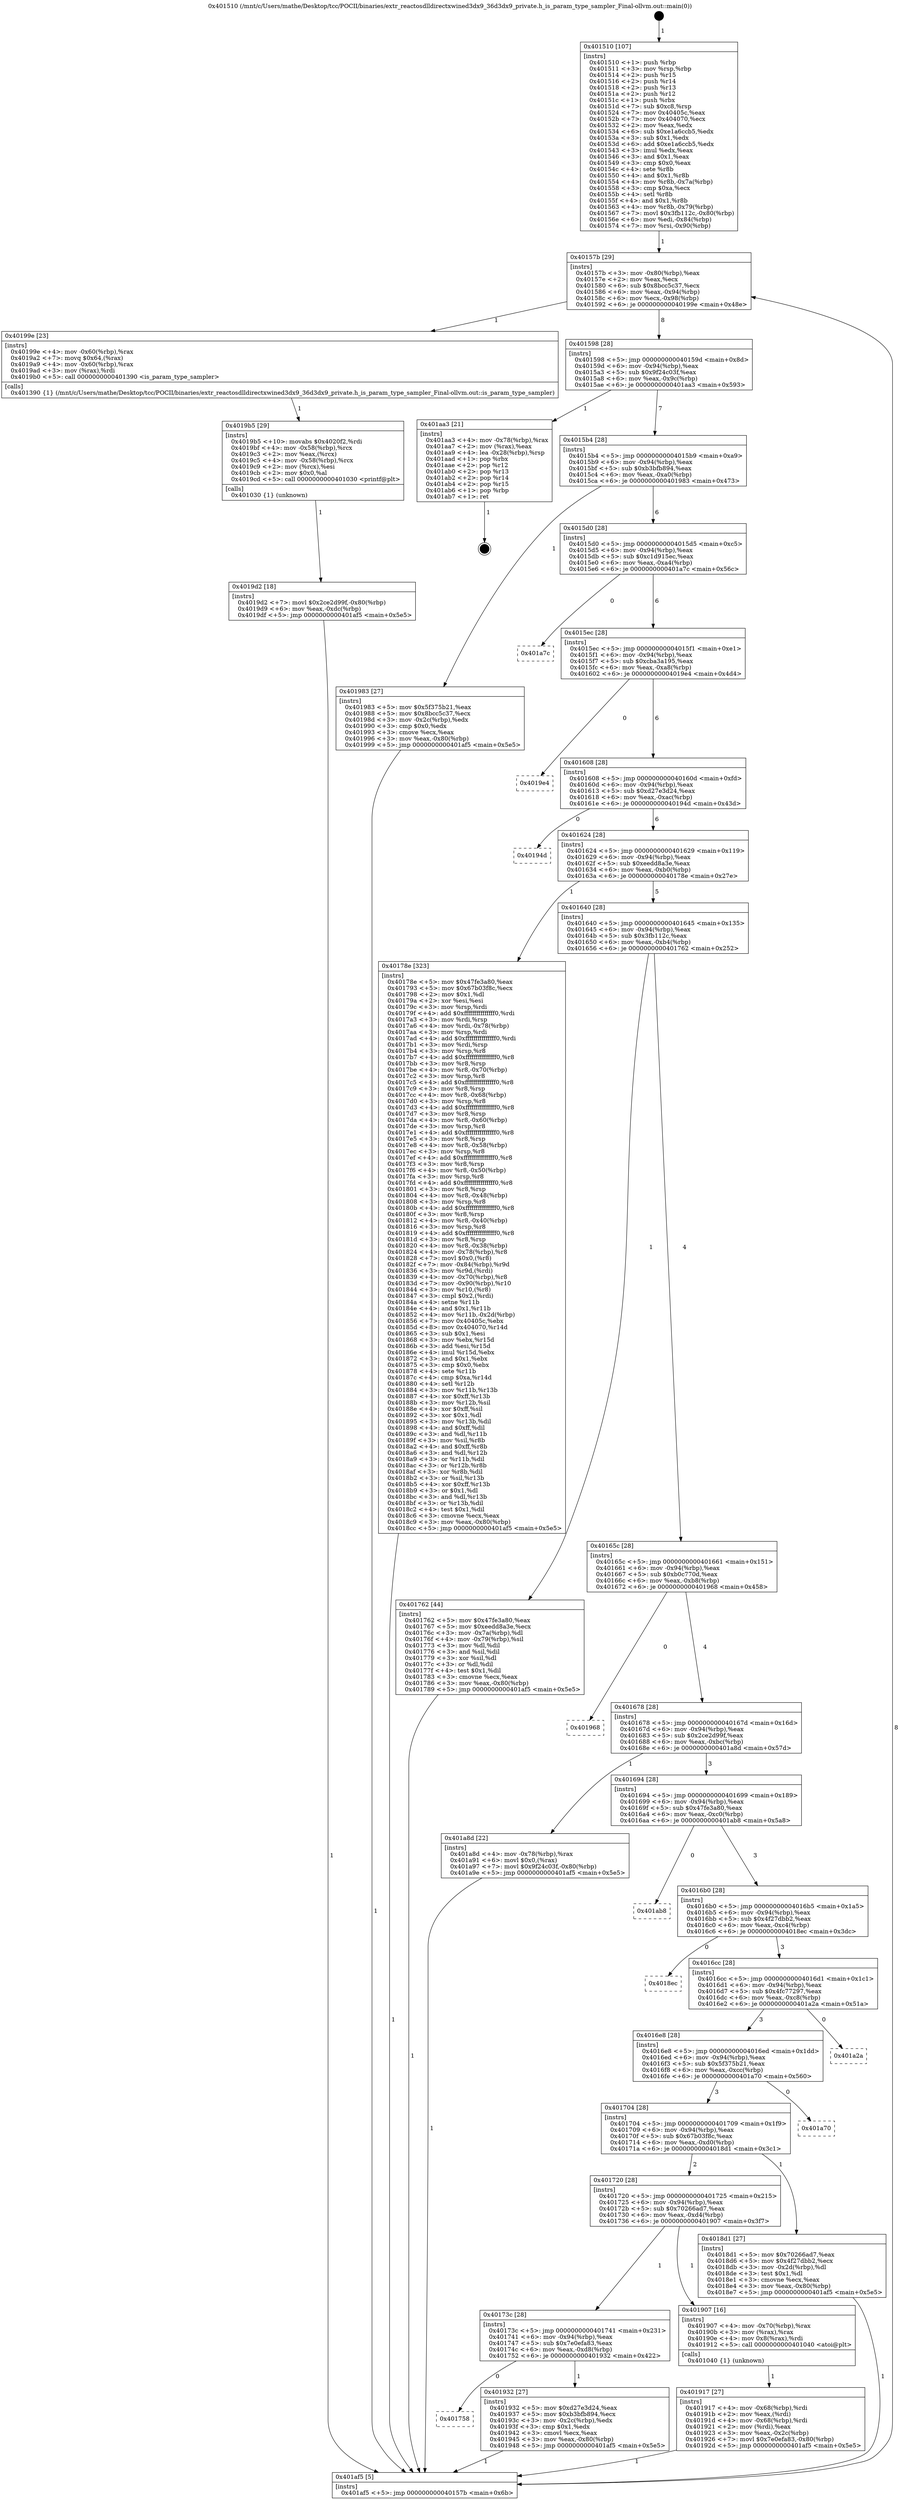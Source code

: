 digraph "0x401510" {
  label = "0x401510 (/mnt/c/Users/mathe/Desktop/tcc/POCII/binaries/extr_reactosdlldirectxwined3dx9_36d3dx9_private.h_is_param_type_sampler_Final-ollvm.out::main(0))"
  labelloc = "t"
  node[shape=record]

  Entry [label="",width=0.3,height=0.3,shape=circle,fillcolor=black,style=filled]
  "0x40157b" [label="{
     0x40157b [29]\l
     | [instrs]\l
     &nbsp;&nbsp;0x40157b \<+3\>: mov -0x80(%rbp),%eax\l
     &nbsp;&nbsp;0x40157e \<+2\>: mov %eax,%ecx\l
     &nbsp;&nbsp;0x401580 \<+6\>: sub $0x8bcc5c37,%ecx\l
     &nbsp;&nbsp;0x401586 \<+6\>: mov %eax,-0x94(%rbp)\l
     &nbsp;&nbsp;0x40158c \<+6\>: mov %ecx,-0x98(%rbp)\l
     &nbsp;&nbsp;0x401592 \<+6\>: je 000000000040199e \<main+0x48e\>\l
  }"]
  "0x40199e" [label="{
     0x40199e [23]\l
     | [instrs]\l
     &nbsp;&nbsp;0x40199e \<+4\>: mov -0x60(%rbp),%rax\l
     &nbsp;&nbsp;0x4019a2 \<+7\>: movq $0x64,(%rax)\l
     &nbsp;&nbsp;0x4019a9 \<+4\>: mov -0x60(%rbp),%rax\l
     &nbsp;&nbsp;0x4019ad \<+3\>: mov (%rax),%rdi\l
     &nbsp;&nbsp;0x4019b0 \<+5\>: call 0000000000401390 \<is_param_type_sampler\>\l
     | [calls]\l
     &nbsp;&nbsp;0x401390 \{1\} (/mnt/c/Users/mathe/Desktop/tcc/POCII/binaries/extr_reactosdlldirectxwined3dx9_36d3dx9_private.h_is_param_type_sampler_Final-ollvm.out::is_param_type_sampler)\l
  }"]
  "0x401598" [label="{
     0x401598 [28]\l
     | [instrs]\l
     &nbsp;&nbsp;0x401598 \<+5\>: jmp 000000000040159d \<main+0x8d\>\l
     &nbsp;&nbsp;0x40159d \<+6\>: mov -0x94(%rbp),%eax\l
     &nbsp;&nbsp;0x4015a3 \<+5\>: sub $0x9f24c03f,%eax\l
     &nbsp;&nbsp;0x4015a8 \<+6\>: mov %eax,-0x9c(%rbp)\l
     &nbsp;&nbsp;0x4015ae \<+6\>: je 0000000000401aa3 \<main+0x593\>\l
  }"]
  Exit [label="",width=0.3,height=0.3,shape=circle,fillcolor=black,style=filled,peripheries=2]
  "0x401aa3" [label="{
     0x401aa3 [21]\l
     | [instrs]\l
     &nbsp;&nbsp;0x401aa3 \<+4\>: mov -0x78(%rbp),%rax\l
     &nbsp;&nbsp;0x401aa7 \<+2\>: mov (%rax),%eax\l
     &nbsp;&nbsp;0x401aa9 \<+4\>: lea -0x28(%rbp),%rsp\l
     &nbsp;&nbsp;0x401aad \<+1\>: pop %rbx\l
     &nbsp;&nbsp;0x401aae \<+2\>: pop %r12\l
     &nbsp;&nbsp;0x401ab0 \<+2\>: pop %r13\l
     &nbsp;&nbsp;0x401ab2 \<+2\>: pop %r14\l
     &nbsp;&nbsp;0x401ab4 \<+2\>: pop %r15\l
     &nbsp;&nbsp;0x401ab6 \<+1\>: pop %rbp\l
     &nbsp;&nbsp;0x401ab7 \<+1\>: ret\l
  }"]
  "0x4015b4" [label="{
     0x4015b4 [28]\l
     | [instrs]\l
     &nbsp;&nbsp;0x4015b4 \<+5\>: jmp 00000000004015b9 \<main+0xa9\>\l
     &nbsp;&nbsp;0x4015b9 \<+6\>: mov -0x94(%rbp),%eax\l
     &nbsp;&nbsp;0x4015bf \<+5\>: sub $0xb3bfb894,%eax\l
     &nbsp;&nbsp;0x4015c4 \<+6\>: mov %eax,-0xa0(%rbp)\l
     &nbsp;&nbsp;0x4015ca \<+6\>: je 0000000000401983 \<main+0x473\>\l
  }"]
  "0x4019d2" [label="{
     0x4019d2 [18]\l
     | [instrs]\l
     &nbsp;&nbsp;0x4019d2 \<+7\>: movl $0x2ce2d99f,-0x80(%rbp)\l
     &nbsp;&nbsp;0x4019d9 \<+6\>: mov %eax,-0xdc(%rbp)\l
     &nbsp;&nbsp;0x4019df \<+5\>: jmp 0000000000401af5 \<main+0x5e5\>\l
  }"]
  "0x401983" [label="{
     0x401983 [27]\l
     | [instrs]\l
     &nbsp;&nbsp;0x401983 \<+5\>: mov $0x5f375b21,%eax\l
     &nbsp;&nbsp;0x401988 \<+5\>: mov $0x8bcc5c37,%ecx\l
     &nbsp;&nbsp;0x40198d \<+3\>: mov -0x2c(%rbp),%edx\l
     &nbsp;&nbsp;0x401990 \<+3\>: cmp $0x0,%edx\l
     &nbsp;&nbsp;0x401993 \<+3\>: cmove %ecx,%eax\l
     &nbsp;&nbsp;0x401996 \<+3\>: mov %eax,-0x80(%rbp)\l
     &nbsp;&nbsp;0x401999 \<+5\>: jmp 0000000000401af5 \<main+0x5e5\>\l
  }"]
  "0x4015d0" [label="{
     0x4015d0 [28]\l
     | [instrs]\l
     &nbsp;&nbsp;0x4015d0 \<+5\>: jmp 00000000004015d5 \<main+0xc5\>\l
     &nbsp;&nbsp;0x4015d5 \<+6\>: mov -0x94(%rbp),%eax\l
     &nbsp;&nbsp;0x4015db \<+5\>: sub $0xc1d915ec,%eax\l
     &nbsp;&nbsp;0x4015e0 \<+6\>: mov %eax,-0xa4(%rbp)\l
     &nbsp;&nbsp;0x4015e6 \<+6\>: je 0000000000401a7c \<main+0x56c\>\l
  }"]
  "0x4019b5" [label="{
     0x4019b5 [29]\l
     | [instrs]\l
     &nbsp;&nbsp;0x4019b5 \<+10\>: movabs $0x4020f2,%rdi\l
     &nbsp;&nbsp;0x4019bf \<+4\>: mov -0x58(%rbp),%rcx\l
     &nbsp;&nbsp;0x4019c3 \<+2\>: mov %eax,(%rcx)\l
     &nbsp;&nbsp;0x4019c5 \<+4\>: mov -0x58(%rbp),%rcx\l
     &nbsp;&nbsp;0x4019c9 \<+2\>: mov (%rcx),%esi\l
     &nbsp;&nbsp;0x4019cb \<+2\>: mov $0x0,%al\l
     &nbsp;&nbsp;0x4019cd \<+5\>: call 0000000000401030 \<printf@plt\>\l
     | [calls]\l
     &nbsp;&nbsp;0x401030 \{1\} (unknown)\l
  }"]
  "0x401a7c" [label="{
     0x401a7c\l
  }", style=dashed]
  "0x4015ec" [label="{
     0x4015ec [28]\l
     | [instrs]\l
     &nbsp;&nbsp;0x4015ec \<+5\>: jmp 00000000004015f1 \<main+0xe1\>\l
     &nbsp;&nbsp;0x4015f1 \<+6\>: mov -0x94(%rbp),%eax\l
     &nbsp;&nbsp;0x4015f7 \<+5\>: sub $0xcba3a195,%eax\l
     &nbsp;&nbsp;0x4015fc \<+6\>: mov %eax,-0xa8(%rbp)\l
     &nbsp;&nbsp;0x401602 \<+6\>: je 00000000004019e4 \<main+0x4d4\>\l
  }"]
  "0x401758" [label="{
     0x401758\l
  }", style=dashed]
  "0x4019e4" [label="{
     0x4019e4\l
  }", style=dashed]
  "0x401608" [label="{
     0x401608 [28]\l
     | [instrs]\l
     &nbsp;&nbsp;0x401608 \<+5\>: jmp 000000000040160d \<main+0xfd\>\l
     &nbsp;&nbsp;0x40160d \<+6\>: mov -0x94(%rbp),%eax\l
     &nbsp;&nbsp;0x401613 \<+5\>: sub $0xd27e3d24,%eax\l
     &nbsp;&nbsp;0x401618 \<+6\>: mov %eax,-0xac(%rbp)\l
     &nbsp;&nbsp;0x40161e \<+6\>: je 000000000040194d \<main+0x43d\>\l
  }"]
  "0x401932" [label="{
     0x401932 [27]\l
     | [instrs]\l
     &nbsp;&nbsp;0x401932 \<+5\>: mov $0xd27e3d24,%eax\l
     &nbsp;&nbsp;0x401937 \<+5\>: mov $0xb3bfb894,%ecx\l
     &nbsp;&nbsp;0x40193c \<+3\>: mov -0x2c(%rbp),%edx\l
     &nbsp;&nbsp;0x40193f \<+3\>: cmp $0x1,%edx\l
     &nbsp;&nbsp;0x401942 \<+3\>: cmovl %ecx,%eax\l
     &nbsp;&nbsp;0x401945 \<+3\>: mov %eax,-0x80(%rbp)\l
     &nbsp;&nbsp;0x401948 \<+5\>: jmp 0000000000401af5 \<main+0x5e5\>\l
  }"]
  "0x40194d" [label="{
     0x40194d\l
  }", style=dashed]
  "0x401624" [label="{
     0x401624 [28]\l
     | [instrs]\l
     &nbsp;&nbsp;0x401624 \<+5\>: jmp 0000000000401629 \<main+0x119\>\l
     &nbsp;&nbsp;0x401629 \<+6\>: mov -0x94(%rbp),%eax\l
     &nbsp;&nbsp;0x40162f \<+5\>: sub $0xeedd8a3e,%eax\l
     &nbsp;&nbsp;0x401634 \<+6\>: mov %eax,-0xb0(%rbp)\l
     &nbsp;&nbsp;0x40163a \<+6\>: je 000000000040178e \<main+0x27e\>\l
  }"]
  "0x401917" [label="{
     0x401917 [27]\l
     | [instrs]\l
     &nbsp;&nbsp;0x401917 \<+4\>: mov -0x68(%rbp),%rdi\l
     &nbsp;&nbsp;0x40191b \<+2\>: mov %eax,(%rdi)\l
     &nbsp;&nbsp;0x40191d \<+4\>: mov -0x68(%rbp),%rdi\l
     &nbsp;&nbsp;0x401921 \<+2\>: mov (%rdi),%eax\l
     &nbsp;&nbsp;0x401923 \<+3\>: mov %eax,-0x2c(%rbp)\l
     &nbsp;&nbsp;0x401926 \<+7\>: movl $0x7e0efa83,-0x80(%rbp)\l
     &nbsp;&nbsp;0x40192d \<+5\>: jmp 0000000000401af5 \<main+0x5e5\>\l
  }"]
  "0x40178e" [label="{
     0x40178e [323]\l
     | [instrs]\l
     &nbsp;&nbsp;0x40178e \<+5\>: mov $0x47fe3a80,%eax\l
     &nbsp;&nbsp;0x401793 \<+5\>: mov $0x67b03f8c,%ecx\l
     &nbsp;&nbsp;0x401798 \<+2\>: mov $0x1,%dl\l
     &nbsp;&nbsp;0x40179a \<+2\>: xor %esi,%esi\l
     &nbsp;&nbsp;0x40179c \<+3\>: mov %rsp,%rdi\l
     &nbsp;&nbsp;0x40179f \<+4\>: add $0xfffffffffffffff0,%rdi\l
     &nbsp;&nbsp;0x4017a3 \<+3\>: mov %rdi,%rsp\l
     &nbsp;&nbsp;0x4017a6 \<+4\>: mov %rdi,-0x78(%rbp)\l
     &nbsp;&nbsp;0x4017aa \<+3\>: mov %rsp,%rdi\l
     &nbsp;&nbsp;0x4017ad \<+4\>: add $0xfffffffffffffff0,%rdi\l
     &nbsp;&nbsp;0x4017b1 \<+3\>: mov %rdi,%rsp\l
     &nbsp;&nbsp;0x4017b4 \<+3\>: mov %rsp,%r8\l
     &nbsp;&nbsp;0x4017b7 \<+4\>: add $0xfffffffffffffff0,%r8\l
     &nbsp;&nbsp;0x4017bb \<+3\>: mov %r8,%rsp\l
     &nbsp;&nbsp;0x4017be \<+4\>: mov %r8,-0x70(%rbp)\l
     &nbsp;&nbsp;0x4017c2 \<+3\>: mov %rsp,%r8\l
     &nbsp;&nbsp;0x4017c5 \<+4\>: add $0xfffffffffffffff0,%r8\l
     &nbsp;&nbsp;0x4017c9 \<+3\>: mov %r8,%rsp\l
     &nbsp;&nbsp;0x4017cc \<+4\>: mov %r8,-0x68(%rbp)\l
     &nbsp;&nbsp;0x4017d0 \<+3\>: mov %rsp,%r8\l
     &nbsp;&nbsp;0x4017d3 \<+4\>: add $0xfffffffffffffff0,%r8\l
     &nbsp;&nbsp;0x4017d7 \<+3\>: mov %r8,%rsp\l
     &nbsp;&nbsp;0x4017da \<+4\>: mov %r8,-0x60(%rbp)\l
     &nbsp;&nbsp;0x4017de \<+3\>: mov %rsp,%r8\l
     &nbsp;&nbsp;0x4017e1 \<+4\>: add $0xfffffffffffffff0,%r8\l
     &nbsp;&nbsp;0x4017e5 \<+3\>: mov %r8,%rsp\l
     &nbsp;&nbsp;0x4017e8 \<+4\>: mov %r8,-0x58(%rbp)\l
     &nbsp;&nbsp;0x4017ec \<+3\>: mov %rsp,%r8\l
     &nbsp;&nbsp;0x4017ef \<+4\>: add $0xfffffffffffffff0,%r8\l
     &nbsp;&nbsp;0x4017f3 \<+3\>: mov %r8,%rsp\l
     &nbsp;&nbsp;0x4017f6 \<+4\>: mov %r8,-0x50(%rbp)\l
     &nbsp;&nbsp;0x4017fa \<+3\>: mov %rsp,%r8\l
     &nbsp;&nbsp;0x4017fd \<+4\>: add $0xfffffffffffffff0,%r8\l
     &nbsp;&nbsp;0x401801 \<+3\>: mov %r8,%rsp\l
     &nbsp;&nbsp;0x401804 \<+4\>: mov %r8,-0x48(%rbp)\l
     &nbsp;&nbsp;0x401808 \<+3\>: mov %rsp,%r8\l
     &nbsp;&nbsp;0x40180b \<+4\>: add $0xfffffffffffffff0,%r8\l
     &nbsp;&nbsp;0x40180f \<+3\>: mov %r8,%rsp\l
     &nbsp;&nbsp;0x401812 \<+4\>: mov %r8,-0x40(%rbp)\l
     &nbsp;&nbsp;0x401816 \<+3\>: mov %rsp,%r8\l
     &nbsp;&nbsp;0x401819 \<+4\>: add $0xfffffffffffffff0,%r8\l
     &nbsp;&nbsp;0x40181d \<+3\>: mov %r8,%rsp\l
     &nbsp;&nbsp;0x401820 \<+4\>: mov %r8,-0x38(%rbp)\l
     &nbsp;&nbsp;0x401824 \<+4\>: mov -0x78(%rbp),%r8\l
     &nbsp;&nbsp;0x401828 \<+7\>: movl $0x0,(%r8)\l
     &nbsp;&nbsp;0x40182f \<+7\>: mov -0x84(%rbp),%r9d\l
     &nbsp;&nbsp;0x401836 \<+3\>: mov %r9d,(%rdi)\l
     &nbsp;&nbsp;0x401839 \<+4\>: mov -0x70(%rbp),%r8\l
     &nbsp;&nbsp;0x40183d \<+7\>: mov -0x90(%rbp),%r10\l
     &nbsp;&nbsp;0x401844 \<+3\>: mov %r10,(%r8)\l
     &nbsp;&nbsp;0x401847 \<+3\>: cmpl $0x2,(%rdi)\l
     &nbsp;&nbsp;0x40184a \<+4\>: setne %r11b\l
     &nbsp;&nbsp;0x40184e \<+4\>: and $0x1,%r11b\l
     &nbsp;&nbsp;0x401852 \<+4\>: mov %r11b,-0x2d(%rbp)\l
     &nbsp;&nbsp;0x401856 \<+7\>: mov 0x40405c,%ebx\l
     &nbsp;&nbsp;0x40185d \<+8\>: mov 0x404070,%r14d\l
     &nbsp;&nbsp;0x401865 \<+3\>: sub $0x1,%esi\l
     &nbsp;&nbsp;0x401868 \<+3\>: mov %ebx,%r15d\l
     &nbsp;&nbsp;0x40186b \<+3\>: add %esi,%r15d\l
     &nbsp;&nbsp;0x40186e \<+4\>: imul %r15d,%ebx\l
     &nbsp;&nbsp;0x401872 \<+3\>: and $0x1,%ebx\l
     &nbsp;&nbsp;0x401875 \<+3\>: cmp $0x0,%ebx\l
     &nbsp;&nbsp;0x401878 \<+4\>: sete %r11b\l
     &nbsp;&nbsp;0x40187c \<+4\>: cmp $0xa,%r14d\l
     &nbsp;&nbsp;0x401880 \<+4\>: setl %r12b\l
     &nbsp;&nbsp;0x401884 \<+3\>: mov %r11b,%r13b\l
     &nbsp;&nbsp;0x401887 \<+4\>: xor $0xff,%r13b\l
     &nbsp;&nbsp;0x40188b \<+3\>: mov %r12b,%sil\l
     &nbsp;&nbsp;0x40188e \<+4\>: xor $0xff,%sil\l
     &nbsp;&nbsp;0x401892 \<+3\>: xor $0x1,%dl\l
     &nbsp;&nbsp;0x401895 \<+3\>: mov %r13b,%dil\l
     &nbsp;&nbsp;0x401898 \<+4\>: and $0xff,%dil\l
     &nbsp;&nbsp;0x40189c \<+3\>: and %dl,%r11b\l
     &nbsp;&nbsp;0x40189f \<+3\>: mov %sil,%r8b\l
     &nbsp;&nbsp;0x4018a2 \<+4\>: and $0xff,%r8b\l
     &nbsp;&nbsp;0x4018a6 \<+3\>: and %dl,%r12b\l
     &nbsp;&nbsp;0x4018a9 \<+3\>: or %r11b,%dil\l
     &nbsp;&nbsp;0x4018ac \<+3\>: or %r12b,%r8b\l
     &nbsp;&nbsp;0x4018af \<+3\>: xor %r8b,%dil\l
     &nbsp;&nbsp;0x4018b2 \<+3\>: or %sil,%r13b\l
     &nbsp;&nbsp;0x4018b5 \<+4\>: xor $0xff,%r13b\l
     &nbsp;&nbsp;0x4018b9 \<+3\>: or $0x1,%dl\l
     &nbsp;&nbsp;0x4018bc \<+3\>: and %dl,%r13b\l
     &nbsp;&nbsp;0x4018bf \<+3\>: or %r13b,%dil\l
     &nbsp;&nbsp;0x4018c2 \<+4\>: test $0x1,%dil\l
     &nbsp;&nbsp;0x4018c6 \<+3\>: cmovne %ecx,%eax\l
     &nbsp;&nbsp;0x4018c9 \<+3\>: mov %eax,-0x80(%rbp)\l
     &nbsp;&nbsp;0x4018cc \<+5\>: jmp 0000000000401af5 \<main+0x5e5\>\l
  }"]
  "0x401640" [label="{
     0x401640 [28]\l
     | [instrs]\l
     &nbsp;&nbsp;0x401640 \<+5\>: jmp 0000000000401645 \<main+0x135\>\l
     &nbsp;&nbsp;0x401645 \<+6\>: mov -0x94(%rbp),%eax\l
     &nbsp;&nbsp;0x40164b \<+5\>: sub $0x3fb112c,%eax\l
     &nbsp;&nbsp;0x401650 \<+6\>: mov %eax,-0xb4(%rbp)\l
     &nbsp;&nbsp;0x401656 \<+6\>: je 0000000000401762 \<main+0x252\>\l
  }"]
  "0x40173c" [label="{
     0x40173c [28]\l
     | [instrs]\l
     &nbsp;&nbsp;0x40173c \<+5\>: jmp 0000000000401741 \<main+0x231\>\l
     &nbsp;&nbsp;0x401741 \<+6\>: mov -0x94(%rbp),%eax\l
     &nbsp;&nbsp;0x401747 \<+5\>: sub $0x7e0efa83,%eax\l
     &nbsp;&nbsp;0x40174c \<+6\>: mov %eax,-0xd8(%rbp)\l
     &nbsp;&nbsp;0x401752 \<+6\>: je 0000000000401932 \<main+0x422\>\l
  }"]
  "0x401762" [label="{
     0x401762 [44]\l
     | [instrs]\l
     &nbsp;&nbsp;0x401762 \<+5\>: mov $0x47fe3a80,%eax\l
     &nbsp;&nbsp;0x401767 \<+5\>: mov $0xeedd8a3e,%ecx\l
     &nbsp;&nbsp;0x40176c \<+3\>: mov -0x7a(%rbp),%dl\l
     &nbsp;&nbsp;0x40176f \<+4\>: mov -0x79(%rbp),%sil\l
     &nbsp;&nbsp;0x401773 \<+3\>: mov %dl,%dil\l
     &nbsp;&nbsp;0x401776 \<+3\>: and %sil,%dil\l
     &nbsp;&nbsp;0x401779 \<+3\>: xor %sil,%dl\l
     &nbsp;&nbsp;0x40177c \<+3\>: or %dl,%dil\l
     &nbsp;&nbsp;0x40177f \<+4\>: test $0x1,%dil\l
     &nbsp;&nbsp;0x401783 \<+3\>: cmovne %ecx,%eax\l
     &nbsp;&nbsp;0x401786 \<+3\>: mov %eax,-0x80(%rbp)\l
     &nbsp;&nbsp;0x401789 \<+5\>: jmp 0000000000401af5 \<main+0x5e5\>\l
  }"]
  "0x40165c" [label="{
     0x40165c [28]\l
     | [instrs]\l
     &nbsp;&nbsp;0x40165c \<+5\>: jmp 0000000000401661 \<main+0x151\>\l
     &nbsp;&nbsp;0x401661 \<+6\>: mov -0x94(%rbp),%eax\l
     &nbsp;&nbsp;0x401667 \<+5\>: sub $0xb0c770d,%eax\l
     &nbsp;&nbsp;0x40166c \<+6\>: mov %eax,-0xb8(%rbp)\l
     &nbsp;&nbsp;0x401672 \<+6\>: je 0000000000401968 \<main+0x458\>\l
  }"]
  "0x401af5" [label="{
     0x401af5 [5]\l
     | [instrs]\l
     &nbsp;&nbsp;0x401af5 \<+5\>: jmp 000000000040157b \<main+0x6b\>\l
  }"]
  "0x401510" [label="{
     0x401510 [107]\l
     | [instrs]\l
     &nbsp;&nbsp;0x401510 \<+1\>: push %rbp\l
     &nbsp;&nbsp;0x401511 \<+3\>: mov %rsp,%rbp\l
     &nbsp;&nbsp;0x401514 \<+2\>: push %r15\l
     &nbsp;&nbsp;0x401516 \<+2\>: push %r14\l
     &nbsp;&nbsp;0x401518 \<+2\>: push %r13\l
     &nbsp;&nbsp;0x40151a \<+2\>: push %r12\l
     &nbsp;&nbsp;0x40151c \<+1\>: push %rbx\l
     &nbsp;&nbsp;0x40151d \<+7\>: sub $0xc8,%rsp\l
     &nbsp;&nbsp;0x401524 \<+7\>: mov 0x40405c,%eax\l
     &nbsp;&nbsp;0x40152b \<+7\>: mov 0x404070,%ecx\l
     &nbsp;&nbsp;0x401532 \<+2\>: mov %eax,%edx\l
     &nbsp;&nbsp;0x401534 \<+6\>: sub $0xe1a6ccb5,%edx\l
     &nbsp;&nbsp;0x40153a \<+3\>: sub $0x1,%edx\l
     &nbsp;&nbsp;0x40153d \<+6\>: add $0xe1a6ccb5,%edx\l
     &nbsp;&nbsp;0x401543 \<+3\>: imul %edx,%eax\l
     &nbsp;&nbsp;0x401546 \<+3\>: and $0x1,%eax\l
     &nbsp;&nbsp;0x401549 \<+3\>: cmp $0x0,%eax\l
     &nbsp;&nbsp;0x40154c \<+4\>: sete %r8b\l
     &nbsp;&nbsp;0x401550 \<+4\>: and $0x1,%r8b\l
     &nbsp;&nbsp;0x401554 \<+4\>: mov %r8b,-0x7a(%rbp)\l
     &nbsp;&nbsp;0x401558 \<+3\>: cmp $0xa,%ecx\l
     &nbsp;&nbsp;0x40155b \<+4\>: setl %r8b\l
     &nbsp;&nbsp;0x40155f \<+4\>: and $0x1,%r8b\l
     &nbsp;&nbsp;0x401563 \<+4\>: mov %r8b,-0x79(%rbp)\l
     &nbsp;&nbsp;0x401567 \<+7\>: movl $0x3fb112c,-0x80(%rbp)\l
     &nbsp;&nbsp;0x40156e \<+6\>: mov %edi,-0x84(%rbp)\l
     &nbsp;&nbsp;0x401574 \<+7\>: mov %rsi,-0x90(%rbp)\l
  }"]
  "0x401907" [label="{
     0x401907 [16]\l
     | [instrs]\l
     &nbsp;&nbsp;0x401907 \<+4\>: mov -0x70(%rbp),%rax\l
     &nbsp;&nbsp;0x40190b \<+3\>: mov (%rax),%rax\l
     &nbsp;&nbsp;0x40190e \<+4\>: mov 0x8(%rax),%rdi\l
     &nbsp;&nbsp;0x401912 \<+5\>: call 0000000000401040 \<atoi@plt\>\l
     | [calls]\l
     &nbsp;&nbsp;0x401040 \{1\} (unknown)\l
  }"]
  "0x401720" [label="{
     0x401720 [28]\l
     | [instrs]\l
     &nbsp;&nbsp;0x401720 \<+5\>: jmp 0000000000401725 \<main+0x215\>\l
     &nbsp;&nbsp;0x401725 \<+6\>: mov -0x94(%rbp),%eax\l
     &nbsp;&nbsp;0x40172b \<+5\>: sub $0x70266ad7,%eax\l
     &nbsp;&nbsp;0x401730 \<+6\>: mov %eax,-0xd4(%rbp)\l
     &nbsp;&nbsp;0x401736 \<+6\>: je 0000000000401907 \<main+0x3f7\>\l
  }"]
  "0x401968" [label="{
     0x401968\l
  }", style=dashed]
  "0x401678" [label="{
     0x401678 [28]\l
     | [instrs]\l
     &nbsp;&nbsp;0x401678 \<+5\>: jmp 000000000040167d \<main+0x16d\>\l
     &nbsp;&nbsp;0x40167d \<+6\>: mov -0x94(%rbp),%eax\l
     &nbsp;&nbsp;0x401683 \<+5\>: sub $0x2ce2d99f,%eax\l
     &nbsp;&nbsp;0x401688 \<+6\>: mov %eax,-0xbc(%rbp)\l
     &nbsp;&nbsp;0x40168e \<+6\>: je 0000000000401a8d \<main+0x57d\>\l
  }"]
  "0x4018d1" [label="{
     0x4018d1 [27]\l
     | [instrs]\l
     &nbsp;&nbsp;0x4018d1 \<+5\>: mov $0x70266ad7,%eax\l
     &nbsp;&nbsp;0x4018d6 \<+5\>: mov $0x4f27dbb2,%ecx\l
     &nbsp;&nbsp;0x4018db \<+3\>: mov -0x2d(%rbp),%dl\l
     &nbsp;&nbsp;0x4018de \<+3\>: test $0x1,%dl\l
     &nbsp;&nbsp;0x4018e1 \<+3\>: cmovne %ecx,%eax\l
     &nbsp;&nbsp;0x4018e4 \<+3\>: mov %eax,-0x80(%rbp)\l
     &nbsp;&nbsp;0x4018e7 \<+5\>: jmp 0000000000401af5 \<main+0x5e5\>\l
  }"]
  "0x401a8d" [label="{
     0x401a8d [22]\l
     | [instrs]\l
     &nbsp;&nbsp;0x401a8d \<+4\>: mov -0x78(%rbp),%rax\l
     &nbsp;&nbsp;0x401a91 \<+6\>: movl $0x0,(%rax)\l
     &nbsp;&nbsp;0x401a97 \<+7\>: movl $0x9f24c03f,-0x80(%rbp)\l
     &nbsp;&nbsp;0x401a9e \<+5\>: jmp 0000000000401af5 \<main+0x5e5\>\l
  }"]
  "0x401694" [label="{
     0x401694 [28]\l
     | [instrs]\l
     &nbsp;&nbsp;0x401694 \<+5\>: jmp 0000000000401699 \<main+0x189\>\l
     &nbsp;&nbsp;0x401699 \<+6\>: mov -0x94(%rbp),%eax\l
     &nbsp;&nbsp;0x40169f \<+5\>: sub $0x47fe3a80,%eax\l
     &nbsp;&nbsp;0x4016a4 \<+6\>: mov %eax,-0xc0(%rbp)\l
     &nbsp;&nbsp;0x4016aa \<+6\>: je 0000000000401ab8 \<main+0x5a8\>\l
  }"]
  "0x401704" [label="{
     0x401704 [28]\l
     | [instrs]\l
     &nbsp;&nbsp;0x401704 \<+5\>: jmp 0000000000401709 \<main+0x1f9\>\l
     &nbsp;&nbsp;0x401709 \<+6\>: mov -0x94(%rbp),%eax\l
     &nbsp;&nbsp;0x40170f \<+5\>: sub $0x67b03f8c,%eax\l
     &nbsp;&nbsp;0x401714 \<+6\>: mov %eax,-0xd0(%rbp)\l
     &nbsp;&nbsp;0x40171a \<+6\>: je 00000000004018d1 \<main+0x3c1\>\l
  }"]
  "0x401ab8" [label="{
     0x401ab8\l
  }", style=dashed]
  "0x4016b0" [label="{
     0x4016b0 [28]\l
     | [instrs]\l
     &nbsp;&nbsp;0x4016b0 \<+5\>: jmp 00000000004016b5 \<main+0x1a5\>\l
     &nbsp;&nbsp;0x4016b5 \<+6\>: mov -0x94(%rbp),%eax\l
     &nbsp;&nbsp;0x4016bb \<+5\>: sub $0x4f27dbb2,%eax\l
     &nbsp;&nbsp;0x4016c0 \<+6\>: mov %eax,-0xc4(%rbp)\l
     &nbsp;&nbsp;0x4016c6 \<+6\>: je 00000000004018ec \<main+0x3dc\>\l
  }"]
  "0x401a70" [label="{
     0x401a70\l
  }", style=dashed]
  "0x4018ec" [label="{
     0x4018ec\l
  }", style=dashed]
  "0x4016cc" [label="{
     0x4016cc [28]\l
     | [instrs]\l
     &nbsp;&nbsp;0x4016cc \<+5\>: jmp 00000000004016d1 \<main+0x1c1\>\l
     &nbsp;&nbsp;0x4016d1 \<+6\>: mov -0x94(%rbp),%eax\l
     &nbsp;&nbsp;0x4016d7 \<+5\>: sub $0x4fc77297,%eax\l
     &nbsp;&nbsp;0x4016dc \<+6\>: mov %eax,-0xc8(%rbp)\l
     &nbsp;&nbsp;0x4016e2 \<+6\>: je 0000000000401a2a \<main+0x51a\>\l
  }"]
  "0x4016e8" [label="{
     0x4016e8 [28]\l
     | [instrs]\l
     &nbsp;&nbsp;0x4016e8 \<+5\>: jmp 00000000004016ed \<main+0x1dd\>\l
     &nbsp;&nbsp;0x4016ed \<+6\>: mov -0x94(%rbp),%eax\l
     &nbsp;&nbsp;0x4016f3 \<+5\>: sub $0x5f375b21,%eax\l
     &nbsp;&nbsp;0x4016f8 \<+6\>: mov %eax,-0xcc(%rbp)\l
     &nbsp;&nbsp;0x4016fe \<+6\>: je 0000000000401a70 \<main+0x560\>\l
  }"]
  "0x401a2a" [label="{
     0x401a2a\l
  }", style=dashed]
  Entry -> "0x401510" [label=" 1"]
  "0x40157b" -> "0x40199e" [label=" 1"]
  "0x40157b" -> "0x401598" [label=" 8"]
  "0x401aa3" -> Exit [label=" 1"]
  "0x401598" -> "0x401aa3" [label=" 1"]
  "0x401598" -> "0x4015b4" [label=" 7"]
  "0x401a8d" -> "0x401af5" [label=" 1"]
  "0x4015b4" -> "0x401983" [label=" 1"]
  "0x4015b4" -> "0x4015d0" [label=" 6"]
  "0x4019d2" -> "0x401af5" [label=" 1"]
  "0x4015d0" -> "0x401a7c" [label=" 0"]
  "0x4015d0" -> "0x4015ec" [label=" 6"]
  "0x4019b5" -> "0x4019d2" [label=" 1"]
  "0x4015ec" -> "0x4019e4" [label=" 0"]
  "0x4015ec" -> "0x401608" [label=" 6"]
  "0x40199e" -> "0x4019b5" [label=" 1"]
  "0x401608" -> "0x40194d" [label=" 0"]
  "0x401608" -> "0x401624" [label=" 6"]
  "0x401983" -> "0x401af5" [label=" 1"]
  "0x401624" -> "0x40178e" [label=" 1"]
  "0x401624" -> "0x401640" [label=" 5"]
  "0x40173c" -> "0x401758" [label=" 0"]
  "0x401640" -> "0x401762" [label=" 1"]
  "0x401640" -> "0x40165c" [label=" 4"]
  "0x401762" -> "0x401af5" [label=" 1"]
  "0x401510" -> "0x40157b" [label=" 1"]
  "0x401af5" -> "0x40157b" [label=" 8"]
  "0x40173c" -> "0x401932" [label=" 1"]
  "0x40178e" -> "0x401af5" [label=" 1"]
  "0x401932" -> "0x401af5" [label=" 1"]
  "0x40165c" -> "0x401968" [label=" 0"]
  "0x40165c" -> "0x401678" [label=" 4"]
  "0x401907" -> "0x401917" [label=" 1"]
  "0x401678" -> "0x401a8d" [label=" 1"]
  "0x401678" -> "0x401694" [label=" 3"]
  "0x401720" -> "0x40173c" [label=" 1"]
  "0x401694" -> "0x401ab8" [label=" 0"]
  "0x401694" -> "0x4016b0" [label=" 3"]
  "0x401917" -> "0x401af5" [label=" 1"]
  "0x4016b0" -> "0x4018ec" [label=" 0"]
  "0x4016b0" -> "0x4016cc" [label=" 3"]
  "0x4018d1" -> "0x401af5" [label=" 1"]
  "0x4016cc" -> "0x401a2a" [label=" 0"]
  "0x4016cc" -> "0x4016e8" [label=" 3"]
  "0x401704" -> "0x401720" [label=" 2"]
  "0x4016e8" -> "0x401a70" [label=" 0"]
  "0x4016e8" -> "0x401704" [label=" 3"]
  "0x401720" -> "0x401907" [label=" 1"]
  "0x401704" -> "0x4018d1" [label=" 1"]
}
